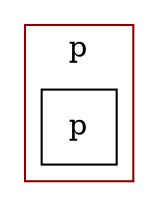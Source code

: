 digraph G {
  rankdir="LR";

  subgraph cluster_0 {
    label="p" ;
    color=darkred ;

    subgraph transitions {
      node [shape=rect,height=.5,width=.5];
      _t0_0 [label="p"] ;
    } 
  }
}

